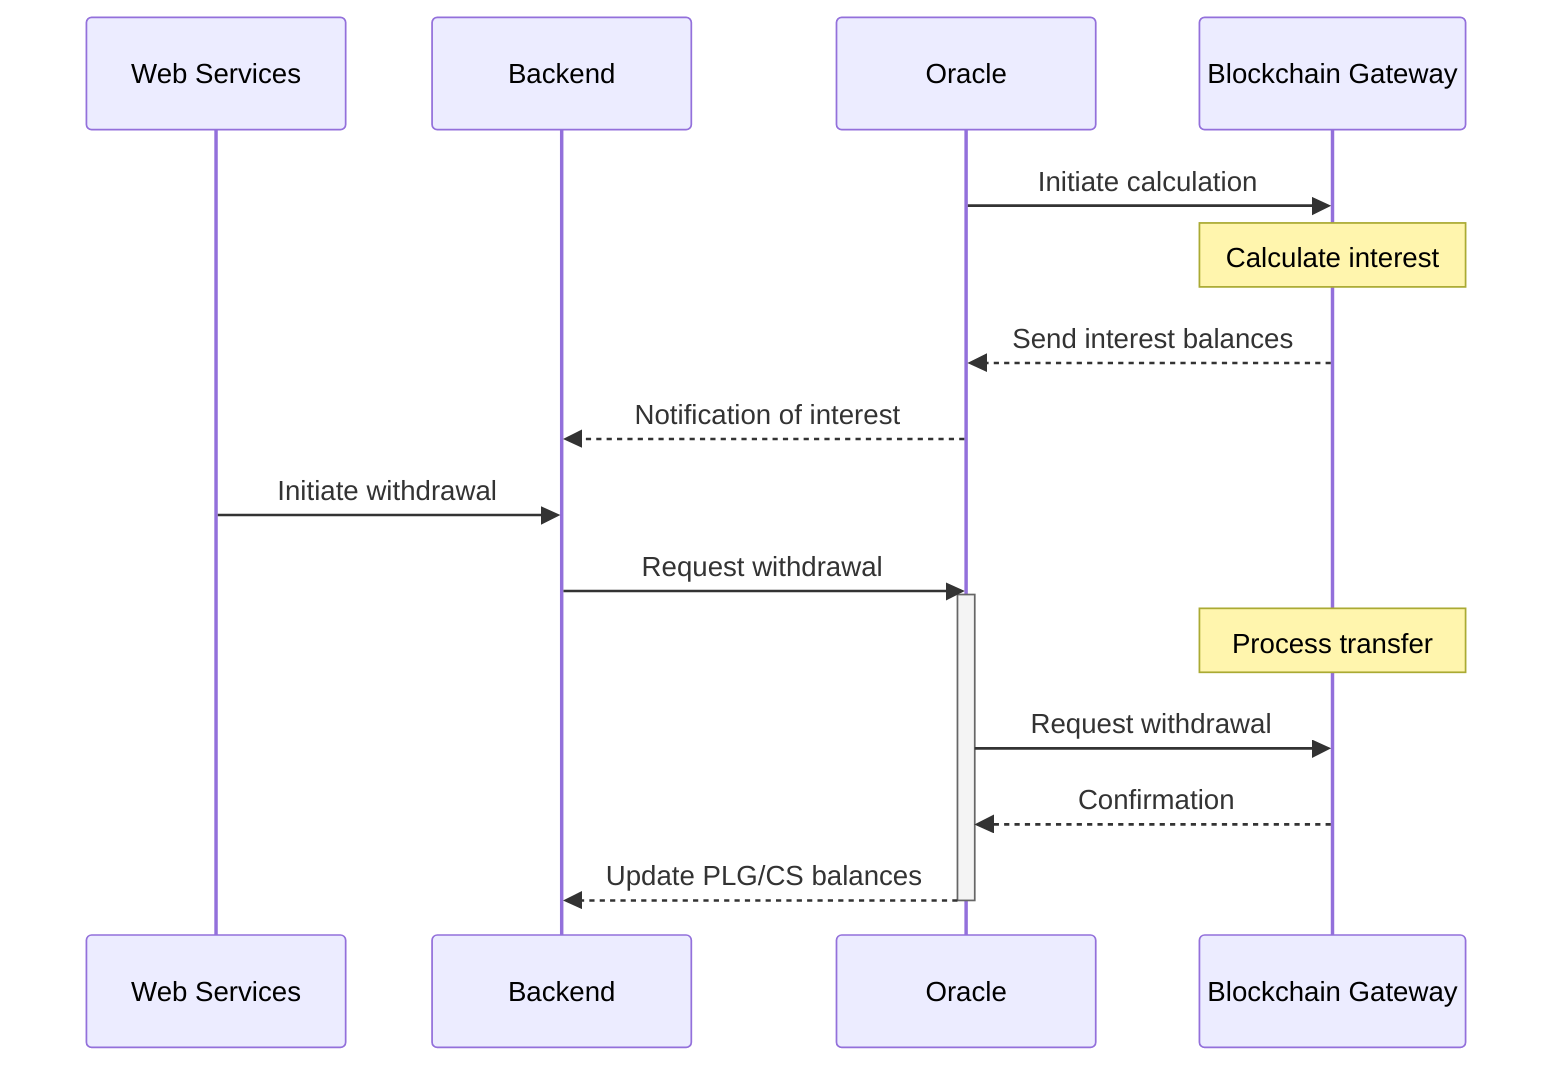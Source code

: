 sequenceDiagram
    participant Web Services
    participant Backend
    participant Oracle
    participant Blockchain Gateway
    Oracle->>Blockchain Gateway: Initiate calculation
    Note over Blockchain Gateway: Calculate interest
    Blockchain Gateway-->>Oracle: Send interest balances
    Oracle-->>Backend: Notification of interest
    Web Services->>Backend: Initiate withdrawal
    Backend->>Oracle: Request withdrawal
    activate Oracle
    Note over Blockchain Gateway: Process transfer
    Oracle->>Blockchain Gateway: Request withdrawal
    Blockchain Gateway-->>Oracle: Confirmation
    Oracle-->>Backend: Update PLG/CS balances
    deactivate Oracle